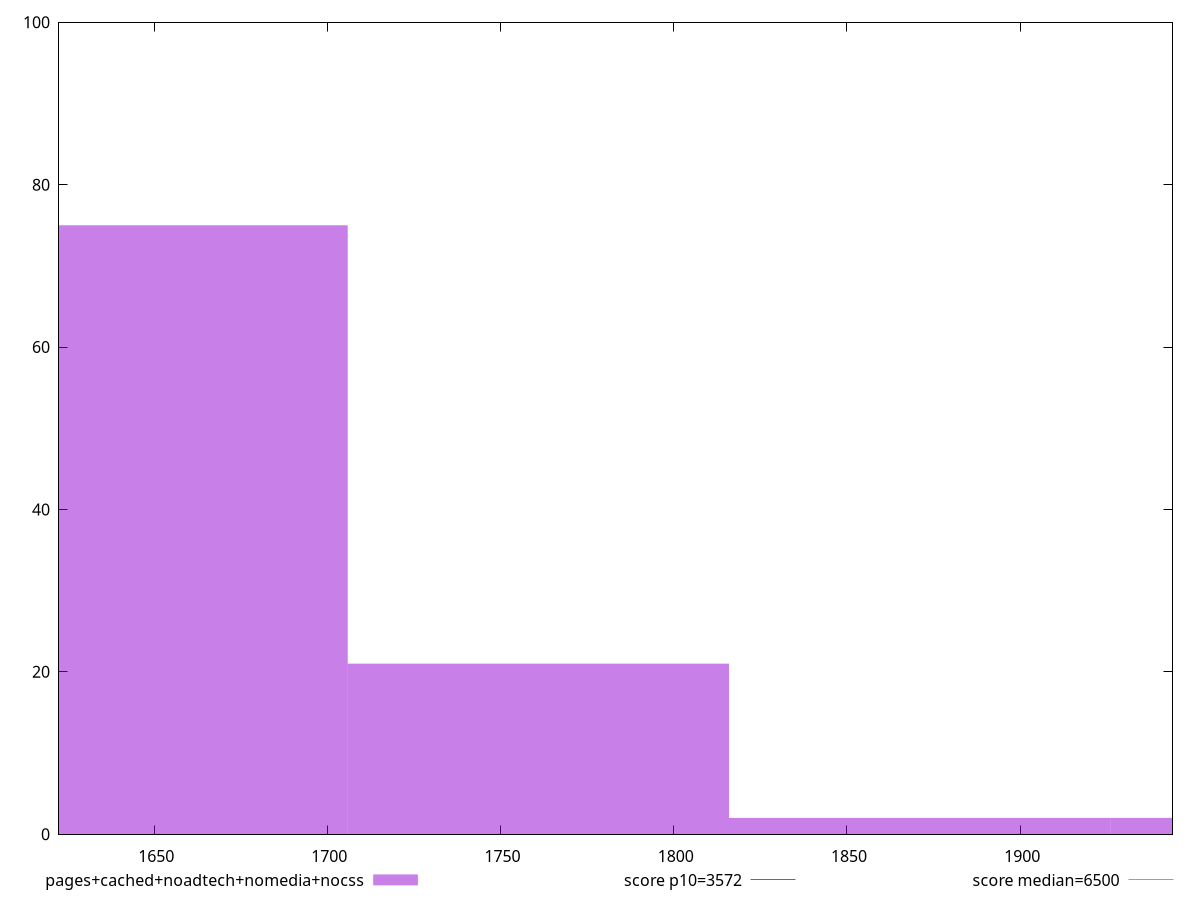 reset

$pagesCachedNoadtechNomediaNocss <<EOF
1981.03306826441 2
1650.8608902203418 75
1760.918282901698 21
1870.975675583054 2
EOF

set key outside below
set boxwidth 110.05739268135612
set xrange [1622.5395000000003:1943.964]
set yrange [0:100]
set trange [0:100]
set style fill transparent solid 0.5 noborder

set parametric
set terminal svg size 640, 490 enhanced background rgb 'white'
set output "report_00009_2021-02-08T22-37-41.559Z/first-cpu-idle/comparison/histogram/4_vs_5.svg"

plot $pagesCachedNoadtechNomediaNocss title "pages+cached+noadtech+nomedia+nocss" with boxes, \
     3572,t title "score p10=3572", \
     6500,t title "score median=6500"

reset
